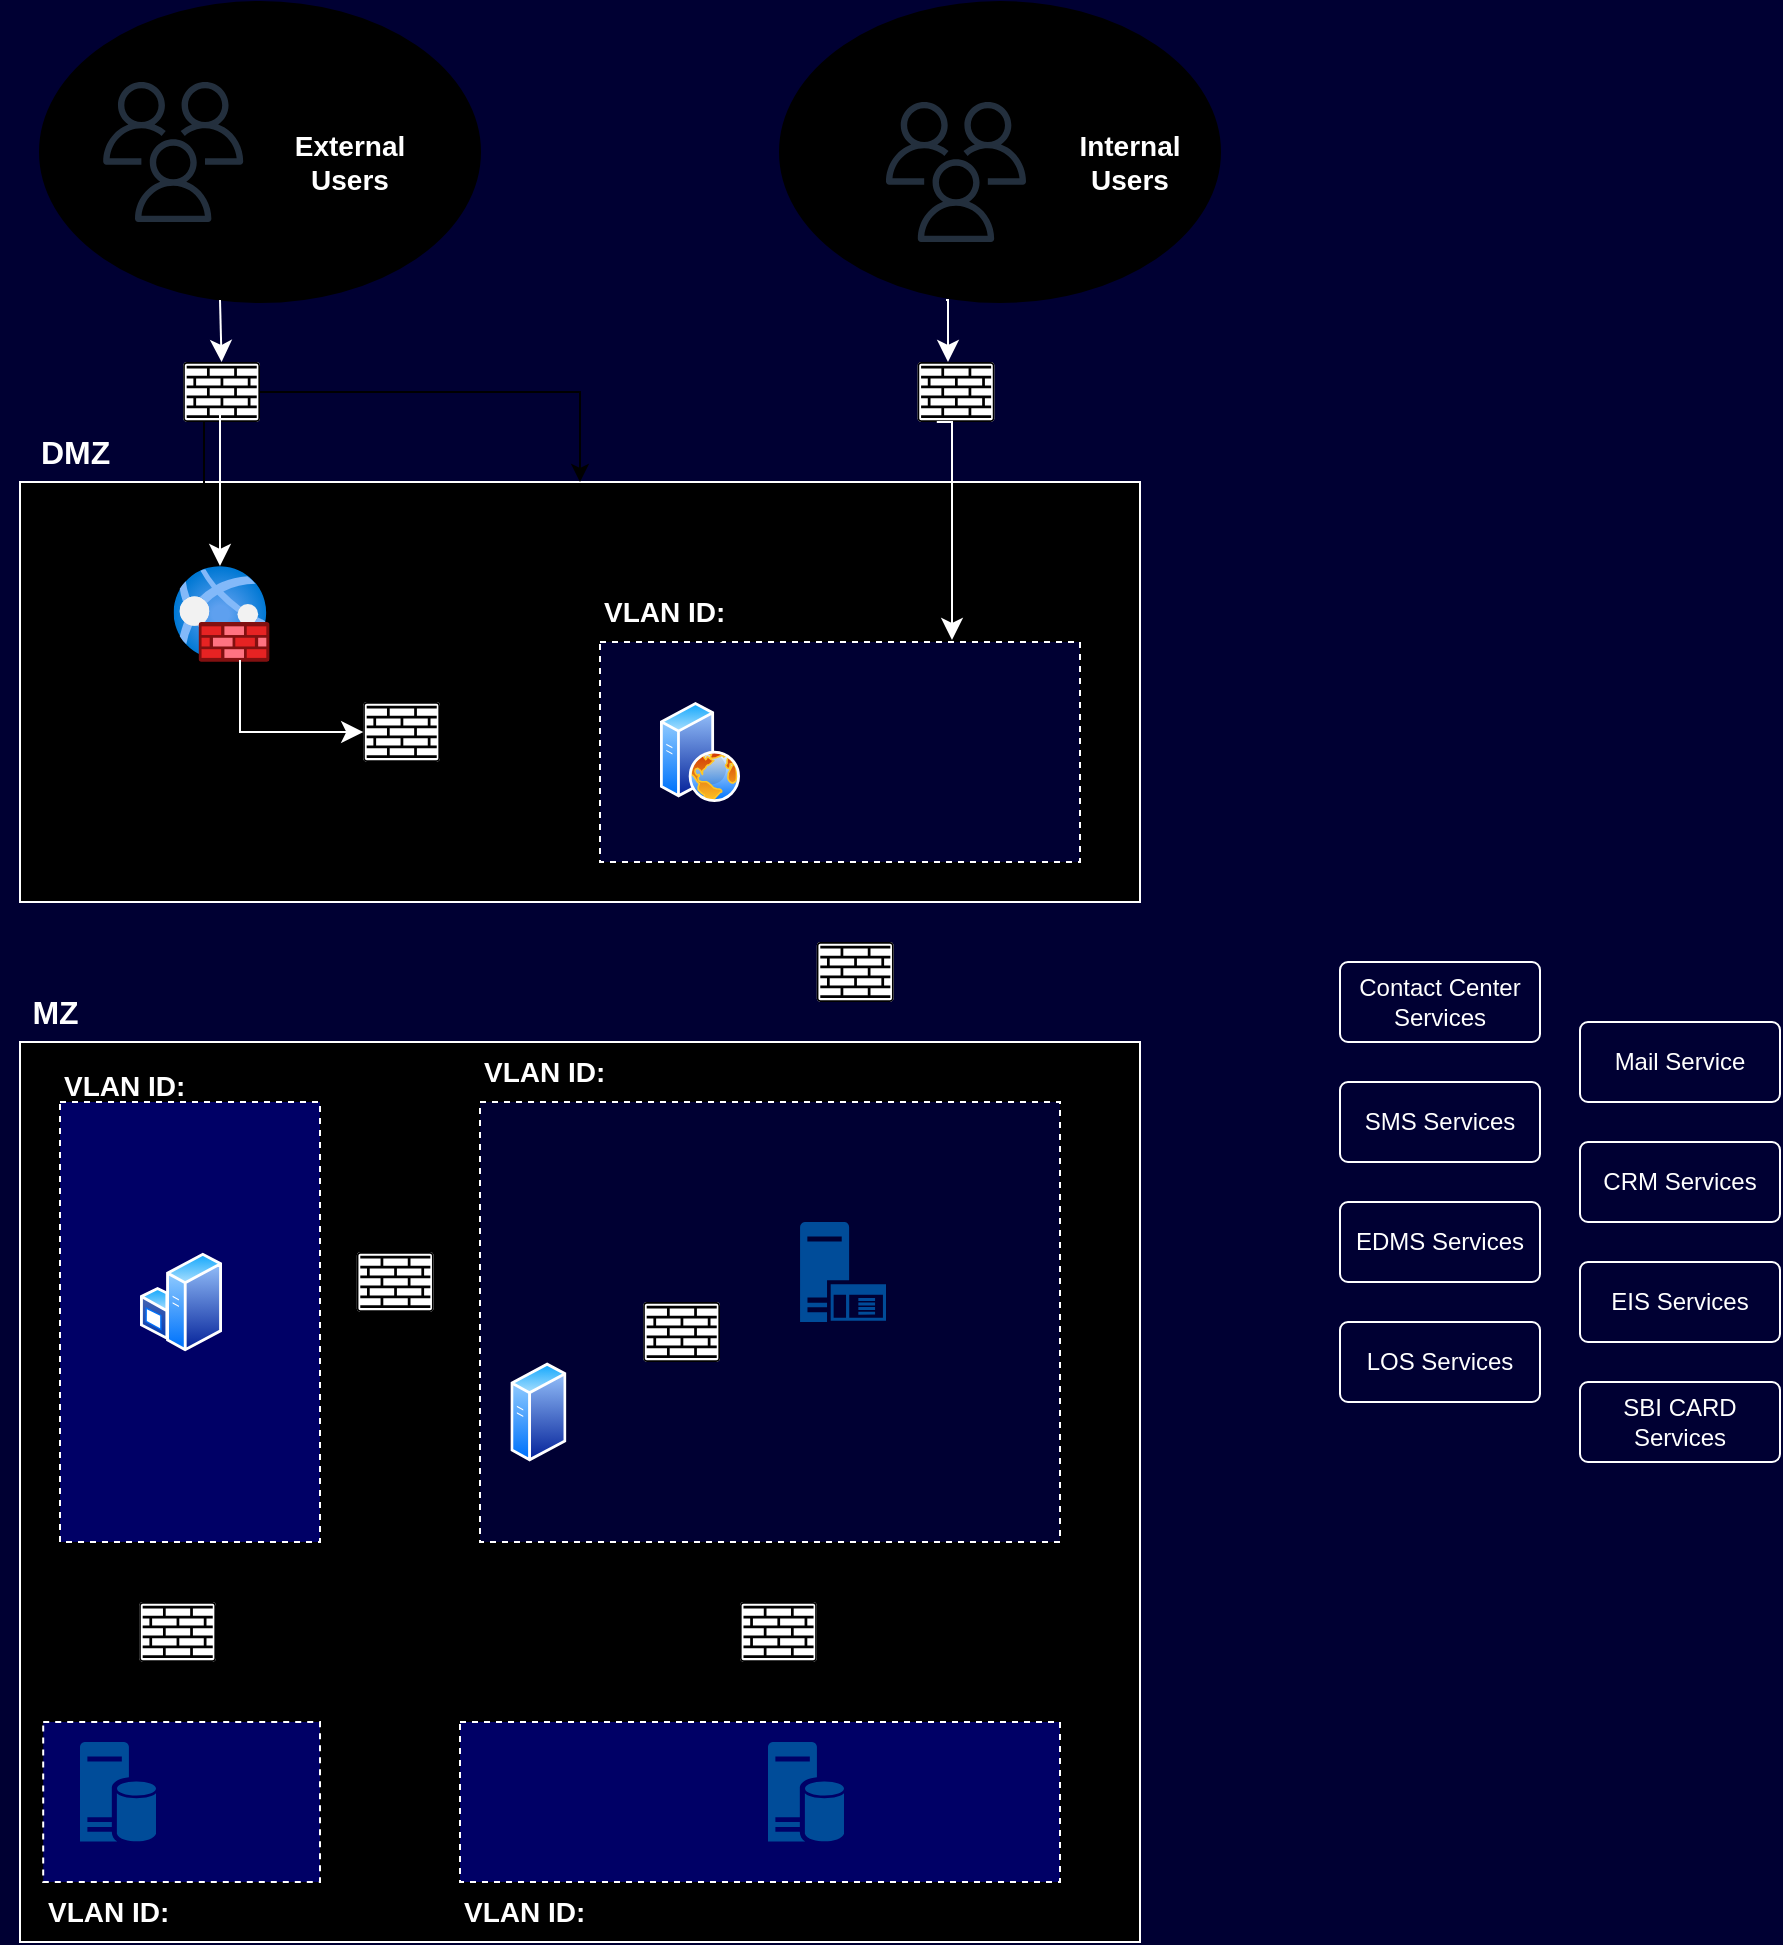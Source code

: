 <mxfile version="21.7.1" type="github">
  <diagram name="Page-1" id="oqXGERug1uuN-IvBzlKQ">
    <mxGraphModel dx="1434" dy="1927" grid="1" gridSize="10" guides="1" tooltips="1" connect="1" arrows="1" fold="1" page="1" pageScale="1" pageWidth="827" pageHeight="1169" background="#000033" math="0" shadow="0">
      <root>
        <mxCell id="0" />
        <mxCell id="1" parent="0" />
        <mxCell id="LO9D87MCyvLMnB-GvMRJ-3" style="edgeStyle=orthogonalEdgeStyle;rounded=0;orthogonalLoop=1;jettySize=auto;html=1;exitX=0.5;exitY=1;exitDx=0;exitDy=0;labelBackgroundColor=none;fontColor=default;" parent="1" source="LO9D87MCyvLMnB-GvMRJ-1" edge="1">
          <mxGeometry relative="1" as="geometry">
            <mxPoint x="345" y="300" as="targetPoint" />
          </mxGeometry>
        </mxCell>
        <mxCell id="LO9D87MCyvLMnB-GvMRJ-1" value="" style="rounded=0;whiteSpace=wrap;html=1;labelBackgroundColor=none;fillColor=#000000;strokeColor=#FFFFFF;" parent="1" vertex="1">
          <mxGeometry x="40" y="110" width="560" height="210" as="geometry" />
        </mxCell>
        <mxCell id="LO9D87MCyvLMnB-GvMRJ-2" value="" style="rounded=0;whiteSpace=wrap;html=1;labelBackgroundColor=none;fillColor=#000000;strokeColor=#FFFFFF;" parent="1" vertex="1">
          <mxGeometry x="40" y="390" width="560" height="450" as="geometry" />
        </mxCell>
        <mxCell id="LO9D87MCyvLMnB-GvMRJ-4" value="" style="rounded=0;whiteSpace=wrap;html=1;dashed=1;labelBackgroundColor=none;strokeColor=#FFFFFF;fillColor=#000033;" parent="1" vertex="1">
          <mxGeometry x="270" y="420" width="290" height="220" as="geometry" />
        </mxCell>
        <mxCell id="LO9D87MCyvLMnB-GvMRJ-5" value="" style="rounded=0;whiteSpace=wrap;html=1;dashed=1;labelBackgroundColor=none;strokeColor=#FFFFFF;fillColor=#000066;" parent="1" vertex="1">
          <mxGeometry x="260" y="730" width="300" height="80" as="geometry" />
        </mxCell>
        <mxCell id="LO9D87MCyvLMnB-GvMRJ-12" value="" style="image;aspect=fixed;html=1;points=[];align=center;fontSize=12;image=img/lib/azure2/networking/Web_Application_Firewall_Policies_WAF.svg;labelBackgroundColor=none;" parent="1" vertex="1">
          <mxGeometry x="116.8" y="152" width="48" height="48" as="geometry" />
        </mxCell>
        <mxCell id="LO9D87MCyvLMnB-GvMRJ-13" value="" style="rounded=0;whiteSpace=wrap;html=1;dashed=1;labelBackgroundColor=none;fillColor=#000033;strokeColor=#FFFFFF;" parent="1" vertex="1">
          <mxGeometry x="330" y="190" width="240" height="110" as="geometry" />
        </mxCell>
        <mxCell id="LO9D87MCyvLMnB-GvMRJ-15" value="" style="image;aspect=fixed;perimeter=ellipsePerimeter;html=1;align=center;shadow=0;dashed=0;spacingTop=3;image=img/lib/active_directory/web_server.svg;labelBackgroundColor=none;" parent="1" vertex="1">
          <mxGeometry x="360" y="220" width="40" height="50" as="geometry" />
        </mxCell>
        <mxCell id="LO9D87MCyvLMnB-GvMRJ-17" value="" style="sketch=0;points=[[0.015,0.015,0],[0.985,0.015,0],[0.985,0.985,0],[0.015,0.985,0],[0.25,0,0],[0.5,0,0],[0.75,0,0],[1,0.25,0],[1,0.5,0],[1,0.75,0],[0.75,1,0],[0.5,1,0],[0.25,1,0],[0,0.75,0],[0,0.5,0],[0,0.25,0]];verticalLabelPosition=bottom;html=1;verticalAlign=top;aspect=fixed;align=center;pointerEvents=1;shape=mxgraph.cisco19.rect;prIcon=firewall;labelBackgroundColor=none;" parent="1" vertex="1">
          <mxGeometry x="211.6" y="220" width="38.4" height="30" as="geometry" />
        </mxCell>
        <mxCell id="LO9D87MCyvLMnB-GvMRJ-18" value="" style="sketch=0;points=[[0.015,0.015,0],[0.985,0.015,0],[0.985,0.985,0],[0.015,0.985,0],[0.25,0,0],[0.5,0,0],[0.75,0,0],[1,0.25,0],[1,0.5,0],[1,0.75,0],[0.75,1,0],[0.5,1,0],[0.25,1,0],[0,0.75,0],[0,0.5,0],[0,0.25,0]];verticalLabelPosition=bottom;html=1;verticalAlign=top;aspect=fixed;align=center;pointerEvents=1;shape=mxgraph.cisco19.rect;prIcon=firewall;labelBackgroundColor=none;" parent="1" vertex="1">
          <mxGeometry x="438.4" y="340" width="38.4" height="30" as="geometry" />
        </mxCell>
        <mxCell id="LO9D87MCyvLMnB-GvMRJ-19" value="" style="sketch=0;points=[[0.015,0.015,0],[0.985,0.015,0],[0.985,0.985,0],[0.015,0.985,0],[0.25,0,0],[0.5,0,0],[0.75,0,0],[1,0.25,0],[1,0.5,0],[1,0.75,0],[0.75,1,0],[0.5,1,0],[0.25,1,0],[0,0.75,0],[0,0.5,0],[0,0.25,0]];verticalLabelPosition=bottom;html=1;verticalAlign=top;aspect=fixed;align=center;pointerEvents=1;shape=mxgraph.cisco19.rect;prIcon=firewall;labelBackgroundColor=none;" parent="1" vertex="1">
          <mxGeometry x="208.4" y="495" width="38.4" height="30" as="geometry" />
        </mxCell>
        <mxCell id="LO9D87MCyvLMnB-GvMRJ-20" value="" style="sketch=0;points=[[0.015,0.015,0],[0.985,0.015,0],[0.985,0.985,0],[0.015,0.985,0],[0.25,0,0],[0.5,0,0],[0.75,0,0],[1,0.25,0],[1,0.5,0],[1,0.75,0],[0.75,1,0],[0.5,1,0],[0.25,1,0],[0,0.75,0],[0,0.5,0],[0,0.25,0]];verticalLabelPosition=bottom;html=1;verticalAlign=top;aspect=fixed;align=center;pointerEvents=1;shape=mxgraph.cisco19.rect;prIcon=firewall;labelBackgroundColor=none;" parent="1" vertex="1">
          <mxGeometry x="351.6" y="520" width="38.4" height="30" as="geometry" />
        </mxCell>
        <mxCell id="LO9D87MCyvLMnB-GvMRJ-21" value="" style="image;aspect=fixed;perimeter=ellipsePerimeter;html=1;align=center;shadow=0;dashed=0;spacingTop=3;image=img/lib/active_directory/generic_server.svg;labelBackgroundColor=none;" parent="1" vertex="1">
          <mxGeometry x="285.2" y="550" width="28.0" height="50" as="geometry" />
        </mxCell>
        <mxCell id="LO9D87MCyvLMnB-GvMRJ-22" value="" style="sketch=0;points=[[0.015,0.015,0],[0.985,0.015,0],[0.985,0.985,0],[0.015,0.985,0],[0.25,0,0],[0.5,0,0],[0.75,0,0],[1,0.25,0],[1,0.5,0],[1,0.75,0],[0.75,1,0],[0.5,1,0],[0.25,1,0],[0,0.75,0],[0,0.5,0],[0,0.25,0]];verticalLabelPosition=bottom;html=1;verticalAlign=top;aspect=fixed;align=center;pointerEvents=1;shape=mxgraph.cisco19.rect;prIcon=firewall;labelBackgroundColor=none;" parent="1" vertex="1">
          <mxGeometry x="400" y="670" width="38.4" height="30" as="geometry" />
        </mxCell>
        <mxCell id="LO9D87MCyvLMnB-GvMRJ-25" value="DMZ&amp;nbsp;" style="text;html=1;align=center;verticalAlign=middle;whiteSpace=wrap;rounded=0;fontStyle=1;labelBackgroundColor=none;fontColor=#FFFFFF;fontSize=16;" parent="1" vertex="1">
          <mxGeometry x="39.6" y="80" width="60" height="30" as="geometry" />
        </mxCell>
        <mxCell id="LO9D87MCyvLMnB-GvMRJ-26" value="" style="sketch=0;aspect=fixed;pointerEvents=1;shadow=0;dashed=0;html=1;strokeColor=none;labelPosition=center;verticalLabelPosition=bottom;verticalAlign=top;align=center;fillColor=#004C99;shape=mxgraph.mscae.enterprise.database_server" parent="1" vertex="1">
          <mxGeometry x="414" y="740" width="38" height="50" as="geometry" />
        </mxCell>
        <mxCell id="LO9D87MCyvLMnB-GvMRJ-27" value="" style="sketch=0;aspect=fixed;pointerEvents=1;shadow=0;dashed=0;html=1;strokeColor=none;labelPosition=center;verticalLabelPosition=bottom;verticalAlign=top;align=center;fillColor=#004C99;shape=mxgraph.mscae.enterprise.application_server" parent="1" vertex="1">
          <mxGeometry x="430" y="480" width="43" height="50" as="geometry" />
        </mxCell>
        <mxCell id="LO9D87MCyvLMnB-GvMRJ-28" value="Mail Service" style="rounded=1;arcSize=10;whiteSpace=wrap;html=1;align=center;fontColor=#FFFFFF;fillColor=#000033;strokeColor=#FFFFFF;" parent="1" vertex="1">
          <mxGeometry x="820" y="380" width="100" height="40" as="geometry" />
        </mxCell>
        <mxCell id="LO9D87MCyvLMnB-GvMRJ-29" value="SMS Services" style="rounded=1;arcSize=10;whiteSpace=wrap;html=1;align=center;fontColor=#FFFFFF;fillColor=#000033;strokeColor=#FFFFFF;" parent="1" vertex="1">
          <mxGeometry x="700" y="410" width="100" height="40" as="geometry" />
        </mxCell>
        <mxCell id="LO9D87MCyvLMnB-GvMRJ-30" value="CRM Services" style="rounded=1;arcSize=10;whiteSpace=wrap;html=1;align=center;fontColor=#FFFFFF;fillColor=#000033;strokeColor=#FFFFFF;" parent="1" vertex="1">
          <mxGeometry x="820" y="440" width="100" height="40" as="geometry" />
        </mxCell>
        <mxCell id="LO9D87MCyvLMnB-GvMRJ-31" value="Contact Center Services" style="rounded=1;arcSize=10;whiteSpace=wrap;html=1;align=center;fontColor=#FFFFFF;fillColor=#000033;strokeColor=#FFFFFF;" parent="1" vertex="1">
          <mxGeometry x="700" y="350" width="100" height="40" as="geometry" />
        </mxCell>
        <mxCell id="LO9D87MCyvLMnB-GvMRJ-32" value="EDMS Services" style="rounded=1;arcSize=10;whiteSpace=wrap;html=1;align=center;fontColor=#FFFFFF;fillColor=#000033;strokeColor=#FFFFFF;" parent="1" vertex="1">
          <mxGeometry x="700" y="470" width="100" height="40" as="geometry" />
        </mxCell>
        <mxCell id="LO9D87MCyvLMnB-GvMRJ-33" value="LOS Services" style="rounded=1;arcSize=10;whiteSpace=wrap;html=1;align=center;fontColor=#FFFFFF;fillColor=#000033;strokeColor=#FFFFFF;" parent="1" vertex="1">
          <mxGeometry x="700" y="530" width="100" height="40" as="geometry" />
        </mxCell>
        <mxCell id="LO9D87MCyvLMnB-GvMRJ-34" value="EIS Services" style="rounded=1;arcSize=10;whiteSpace=wrap;html=1;align=center;fontColor=#FFFFFF;fillColor=#000033;strokeColor=#FFFFFF;" parent="1" vertex="1">
          <mxGeometry x="820" y="500" width="100" height="40" as="geometry" />
        </mxCell>
        <mxCell id="LO9D87MCyvLMnB-GvMRJ-35" value="MZ&amp;nbsp;" style="text;html=1;align=center;verticalAlign=middle;whiteSpace=wrap;rounded=0;fontStyle=1;labelBackgroundColor=none;fontColor=#FFFFFF;fontSize=16;" parent="1" vertex="1">
          <mxGeometry x="30.0" y="360" width="60" height="30" as="geometry" />
        </mxCell>
        <mxCell id="LO9D87MCyvLMnB-GvMRJ-36" value="SBI CARD Services" style="rounded=1;arcSize=10;whiteSpace=wrap;html=1;align=center;fontColor=#FFFFFF;fillColor=#000033;strokeColor=#FFFFFF;" parent="1" vertex="1">
          <mxGeometry x="820" y="560" width="100" height="40" as="geometry" />
        </mxCell>
        <mxCell id="LO9D87MCyvLMnB-GvMRJ-37" value="&lt;font style=&quot;font-size: 14px;&quot;&gt;&lt;b&gt;VLAN ID:&amp;nbsp;&lt;/b&gt;&lt;/font&gt;" style="text;html=1;strokeColor=none;fillColor=none;align=left;verticalAlign=middle;whiteSpace=wrap;rounded=0;fontColor=#FFFFFF;" parent="1" vertex="1">
          <mxGeometry x="330" y="160" width="100" height="30" as="geometry" />
        </mxCell>
        <mxCell id="LO9D87MCyvLMnB-GvMRJ-38" value="&lt;font style=&quot;font-size: 14px;&quot;&gt;&lt;b&gt;VLAN ID:&amp;nbsp;&lt;/b&gt;&lt;/font&gt;" style="text;html=1;strokeColor=none;fillColor=none;align=left;verticalAlign=middle;whiteSpace=wrap;rounded=0;fontColor=#FFFFFF;" parent="1" vertex="1">
          <mxGeometry x="270" y="390" width="100" height="30" as="geometry" />
        </mxCell>
        <mxCell id="LO9D87MCyvLMnB-GvMRJ-39" value="" style="rounded=0;whiteSpace=wrap;html=1;dashed=1;labelBackgroundColor=none;strokeColor=#FFFFFF;fillColor=#000066;" parent="1" vertex="1">
          <mxGeometry x="60" y="420" width="130" height="220" as="geometry" />
        </mxCell>
        <mxCell id="LO9D87MCyvLMnB-GvMRJ-40" value="" style="rounded=0;whiteSpace=wrap;html=1;dashed=1;labelBackgroundColor=none;strokeColor=#FFFFFF;fillColor=#000066;" parent="1" vertex="1">
          <mxGeometry x="51.6" y="730" width="138.4" height="80" as="geometry" />
        </mxCell>
        <mxCell id="LO9D87MCyvLMnB-GvMRJ-41" value="&lt;font style=&quot;font-size: 14px;&quot;&gt;&lt;b&gt;VLAN ID:&amp;nbsp;&lt;/b&gt;&lt;/font&gt;" style="text;html=1;strokeColor=none;fillColor=none;align=left;verticalAlign=middle;whiteSpace=wrap;rounded=0;fontColor=#FFFFFF;" parent="1" vertex="1">
          <mxGeometry x="51.6" y="810" width="100" height="30" as="geometry" />
        </mxCell>
        <mxCell id="LO9D87MCyvLMnB-GvMRJ-42" value="" style="sketch=0;aspect=fixed;pointerEvents=1;shadow=0;dashed=0;html=1;strokeColor=none;labelPosition=center;verticalLabelPosition=bottom;verticalAlign=top;align=center;fillColor=#004C99;shape=mxgraph.mscae.enterprise.database_server" parent="1" vertex="1">
          <mxGeometry x="70" y="740" width="38" height="50" as="geometry" />
        </mxCell>
        <mxCell id="LO9D87MCyvLMnB-GvMRJ-43" value="" style="image;aspect=fixed;perimeter=ellipsePerimeter;html=1;align=center;shadow=0;dashed=0;spacingTop=3;image=img/lib/active_directory/windows_server.svg;labelBackgroundColor=none;" parent="1" vertex="1">
          <mxGeometry x="100" y="495" width="41" height="50" as="geometry" />
        </mxCell>
        <mxCell id="LO9D87MCyvLMnB-GvMRJ-44" value="" style="sketch=0;points=[[0.015,0.015,0],[0.985,0.015,0],[0.985,0.985,0],[0.015,0.985,0],[0.25,0,0],[0.5,0,0],[0.75,0,0],[1,0.25,0],[1,0.5,0],[1,0.75,0],[0.75,1,0],[0.5,1,0],[0.25,1,0],[0,0.75,0],[0,0.5,0],[0,0.25,0]];verticalLabelPosition=bottom;html=1;verticalAlign=top;aspect=fixed;align=center;pointerEvents=1;shape=mxgraph.cisco19.rect;prIcon=firewall;labelBackgroundColor=none;" parent="1" vertex="1">
          <mxGeometry x="99.6" y="670" width="38.4" height="30" as="geometry" />
        </mxCell>
        <mxCell id="LO9D87MCyvLMnB-GvMRJ-45" value="&lt;font style=&quot;font-size: 14px;&quot;&gt;&lt;b&gt;VLAN ID:&amp;nbsp;&lt;/b&gt;&lt;/font&gt;" style="text;html=1;strokeColor=none;fillColor=none;align=left;verticalAlign=middle;whiteSpace=wrap;rounded=0;fontColor=#FFFFFF;" parent="1" vertex="1">
          <mxGeometry x="260" y="810" width="100" height="30" as="geometry" />
        </mxCell>
        <mxCell id="LO9D87MCyvLMnB-GvMRJ-46" value="&lt;font style=&quot;font-size: 14px;&quot;&gt;&lt;b&gt;VLAN ID:&amp;nbsp;&lt;/b&gt;&lt;/font&gt;" style="text;html=1;strokeColor=none;fillColor=none;align=left;verticalAlign=middle;whiteSpace=wrap;rounded=0;fontColor=#FFFFFF;" parent="1" vertex="1">
          <mxGeometry x="60" y="397" width="100" height="30" as="geometry" />
        </mxCell>
        <mxCell id="LO9D87MCyvLMnB-GvMRJ-49" value="" style="ellipse;whiteSpace=wrap;html=1;fillColor=#000000;" parent="1" vertex="1">
          <mxGeometry x="50" y="-130" width="220" height="150" as="geometry" />
        </mxCell>
        <mxCell id="LO9D87MCyvLMnB-GvMRJ-48" value="" style="sketch=0;outlineConnect=0;fontColor=#232F3E;gradientColor=none;fillColor=#232F3D;strokeColor=none;dashed=0;verticalLabelPosition=bottom;verticalAlign=top;align=center;html=1;fontSize=12;fontStyle=0;aspect=fixed;pointerEvents=1;shape=mxgraph.aws4.users;" parent="1" vertex="1">
          <mxGeometry x="81.6" y="-90" width="70" height="70" as="geometry" />
        </mxCell>
        <mxCell id="0uc-5ro3ScA0iMTsEKho-7" style="edgeStyle=orthogonalEdgeStyle;rounded=0;orthogonalLoop=1;jettySize=auto;html=1;exitX=1;exitY=0.5;exitDx=0;exitDy=0;exitPerimeter=0;" edge="1" parent="1" source="LO9D87MCyvLMnB-GvMRJ-50" target="LO9D87MCyvLMnB-GvMRJ-1">
          <mxGeometry relative="1" as="geometry" />
        </mxCell>
        <mxCell id="LO9D87MCyvLMnB-GvMRJ-50" value="" style="sketch=0;points=[[0.015,0.015,0],[0.985,0.015,0],[0.985,0.985,0],[0.015,0.985,0],[0.25,0,0],[0.5,0,0],[0.75,0,0],[1,0.25,0],[1,0.5,0],[1,0.75,0],[0.75,1,0],[0.5,1,0],[0.25,1,0],[0,0.75,0],[0,0.5,0],[0,0.25,0]];verticalLabelPosition=bottom;html=1;verticalAlign=top;aspect=fixed;align=center;pointerEvents=1;shape=mxgraph.cisco19.rect;prIcon=firewall;labelBackgroundColor=none;" parent="1" vertex="1">
          <mxGeometry x="121.6" y="50" width="38.4" height="30" as="geometry" />
        </mxCell>
        <mxCell id="LO9D87MCyvLMnB-GvMRJ-51" value="External Users" style="text;html=1;strokeColor=none;fillColor=none;align=center;verticalAlign=middle;whiteSpace=wrap;rounded=0;fontColor=#FFFFFF;fontSize=14;fontStyle=1" parent="1" vertex="1">
          <mxGeometry x="160" y="-70" width="90" height="40" as="geometry" />
        </mxCell>
        <mxCell id="LO9D87MCyvLMnB-GvMRJ-52" value="" style="ellipse;whiteSpace=wrap;html=1;fillColor=#000000;" parent="1" vertex="1">
          <mxGeometry x="420" y="-130" width="220" height="150" as="geometry" />
        </mxCell>
        <mxCell id="LO9D87MCyvLMnB-GvMRJ-53" value="" style="sketch=0;outlineConnect=0;fontColor=#232F3E;gradientColor=none;fillColor=#232F3D;strokeColor=none;dashed=0;verticalLabelPosition=bottom;verticalAlign=top;align=center;html=1;fontSize=12;fontStyle=0;aspect=fixed;pointerEvents=1;shape=mxgraph.aws4.users;" parent="1" vertex="1">
          <mxGeometry x="473" y="-80" width="70" height="70" as="geometry" />
        </mxCell>
        <mxCell id="LO9D87MCyvLMnB-GvMRJ-54" value="Internal Users" style="text;html=1;strokeColor=none;fillColor=none;align=center;verticalAlign=middle;whiteSpace=wrap;rounded=0;fontColor=#FFFFFF;fontSize=14;fontStyle=1" parent="1" vertex="1">
          <mxGeometry x="550" y="-70" width="90" height="40" as="geometry" />
        </mxCell>
        <mxCell id="LO9D87MCyvLMnB-GvMRJ-55" value="" style="sketch=0;points=[[0.015,0.015,0],[0.985,0.015,0],[0.985,0.985,0],[0.015,0.985,0],[0.25,0,0],[0.5,0,0],[0.75,0,0],[1,0.25,0],[1,0.5,0],[1,0.75,0],[0.75,1,0],[0.5,1,0],[0.25,1,0],[0,0.75,0],[0,0.5,0],[0,0.25,0]];verticalLabelPosition=bottom;html=1;verticalAlign=top;aspect=fixed;align=center;pointerEvents=1;shape=mxgraph.cisco19.rect;prIcon=firewall;labelBackgroundColor=none;" parent="1" vertex="1">
          <mxGeometry x="488.8" y="50" width="38.4" height="30" as="geometry" />
        </mxCell>
        <mxCell id="0uc-5ro3ScA0iMTsEKho-1" value="" style="endArrow=classic;html=1;rounded=0;" edge="1" parent="1">
          <mxGeometry width="50" height="50" relative="1" as="geometry">
            <mxPoint x="390" y="190" as="sourcePoint" />
            <mxPoint x="440" y="140" as="targetPoint" />
          </mxGeometry>
        </mxCell>
        <mxCell id="0uc-5ro3ScA0iMTsEKho-4" value="" style="edgeStyle=segmentEdgeStyle;endArrow=classic;html=1;curved=0;rounded=0;endSize=8;startSize=8;strokeColor=#FFFFFF;entryX=0.5;entryY=0;entryDx=0;entryDy=0;entryPerimeter=0;" edge="1" parent="1" target="LO9D87MCyvLMnB-GvMRJ-50">
          <mxGeometry width="50" height="50" relative="1" as="geometry">
            <mxPoint x="140" y="19" as="sourcePoint" />
            <mxPoint x="210" y="30" as="targetPoint" />
            <Array as="points">
              <mxPoint x="140" y="19" />
            </Array>
          </mxGeometry>
        </mxCell>
        <mxCell id="0uc-5ro3ScA0iMTsEKho-5" value="" style="edgeStyle=segmentEdgeStyle;endArrow=classic;html=1;curved=0;rounded=0;endSize=8;startSize=8;strokeColor=#FFFFFF;entryX=0.5;entryY=0;entryDx=0;entryDy=0;entryPerimeter=0;" edge="1" parent="1">
          <mxGeometry width="50" height="50" relative="1" as="geometry">
            <mxPoint x="503" y="19" as="sourcePoint" />
            <mxPoint x="504" y="50" as="targetPoint" />
            <Array as="points">
              <mxPoint x="503" y="19" />
            </Array>
          </mxGeometry>
        </mxCell>
        <mxCell id="0uc-5ro3ScA0iMTsEKho-10" value="" style="edgeStyle=segmentEdgeStyle;endArrow=classic;html=1;curved=0;rounded=0;endSize=8;startSize=8;" edge="1" parent="1">
          <mxGeometry width="50" height="50" relative="1" as="geometry">
            <mxPoint x="132" y="80" as="sourcePoint" />
            <mxPoint x="132" y="142" as="targetPoint" />
            <Array as="points">
              <mxPoint x="132" y="80" />
            </Array>
          </mxGeometry>
        </mxCell>
        <mxCell id="0uc-5ro3ScA0iMTsEKho-12" value="" style="edgeStyle=segmentEdgeStyle;endArrow=classic;html=1;curved=0;rounded=0;endSize=8;startSize=8;strokeColor=#FFFFFF;" edge="1" parent="1" target="LO9D87MCyvLMnB-GvMRJ-12">
          <mxGeometry width="50" height="50" relative="1" as="geometry">
            <mxPoint x="140" y="74" as="sourcePoint" />
            <mxPoint x="141" y="105" as="targetPoint" />
            <Array as="points">
              <mxPoint x="140" y="120" />
              <mxPoint x="140" y="120" />
            </Array>
          </mxGeometry>
        </mxCell>
        <mxCell id="0uc-5ro3ScA0iMTsEKho-15" value="" style="edgeStyle=segmentEdgeStyle;endArrow=classic;html=1;curved=0;rounded=0;endSize=8;startSize=8;strokeColor=#FFFFFF;exitX=0.25;exitY=1;exitDx=0;exitDy=0;exitPerimeter=0;" edge="1" parent="1" source="LO9D87MCyvLMnB-GvMRJ-55">
          <mxGeometry width="50" height="50" relative="1" as="geometry">
            <mxPoint x="506" y="111" as="sourcePoint" />
            <mxPoint x="506" y="189" as="targetPoint" />
            <Array as="points">
              <mxPoint x="506" y="80" />
            </Array>
          </mxGeometry>
        </mxCell>
        <mxCell id="0uc-5ro3ScA0iMTsEKho-16" value="" style="edgeStyle=segmentEdgeStyle;endArrow=classic;html=1;curved=0;rounded=0;endSize=8;startSize=8;strokeColor=#FFFFFF;entryX=0;entryY=0.5;entryDx=0;entryDy=0;entryPerimeter=0;" edge="1" parent="1" target="LO9D87MCyvLMnB-GvMRJ-17">
          <mxGeometry width="50" height="50" relative="1" as="geometry">
            <mxPoint x="150" y="199" as="sourcePoint" />
            <mxPoint x="150" y="277" as="targetPoint" />
            <Array as="points">
              <mxPoint x="150" y="235" />
            </Array>
          </mxGeometry>
        </mxCell>
      </root>
    </mxGraphModel>
  </diagram>
</mxfile>
